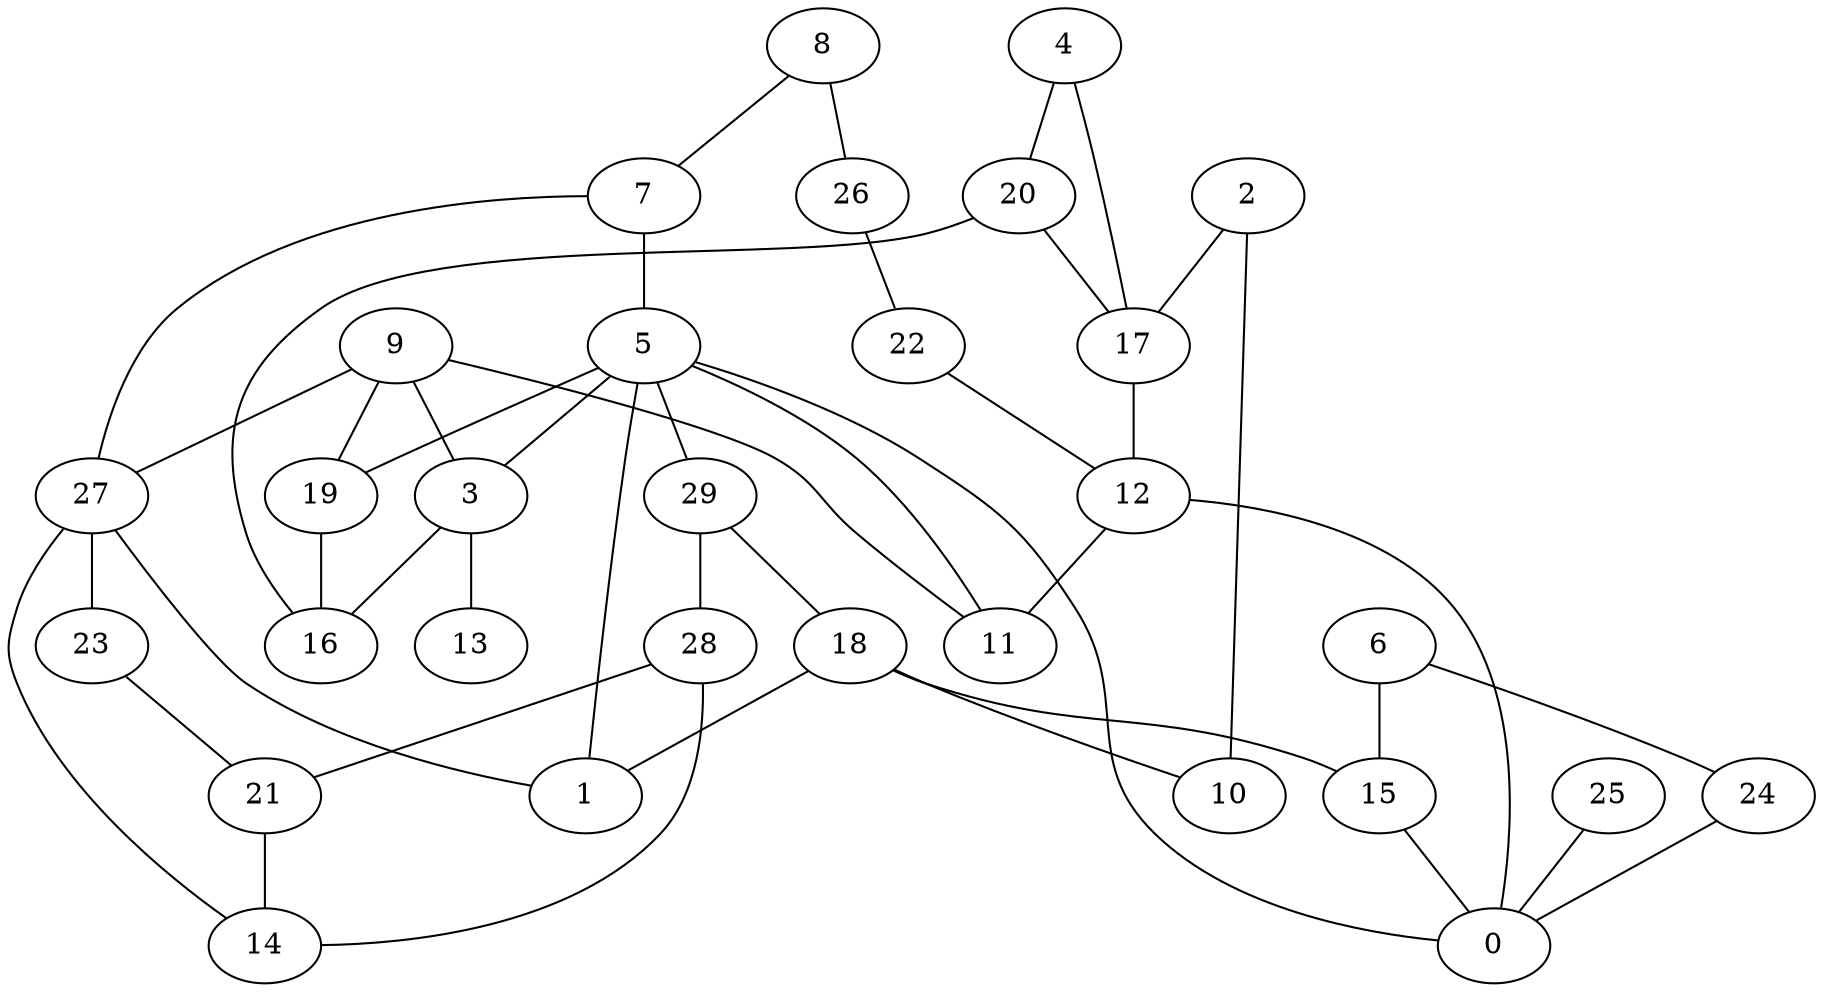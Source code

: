 digraph GG_graph {

subgraph G_graph {
edge [color = black]
"12" -> "11" [dir = none]
"12" -> "0" [dir = none]
"27" -> "14" [dir = none]
"27" -> "23" [dir = none]
"29" -> "18" [dir = none]
"22" -> "12" [dir = none]
"9" -> "19" [dir = none]
"9" -> "27" [dir = none]
"18" -> "1" [dir = none]
"18" -> "10" [dir = none]
"18" -> "15" [dir = none]
"5" -> "3" [dir = none]
"5" -> "0" [dir = none]
"5" -> "29" [dir = none]
"8" -> "7" [dir = none]
"7" -> "27" [dir = none]
"7" -> "5" [dir = none]
"17" -> "12" [dir = none]
"28" -> "21" [dir = none]
"23" -> "21" [dir = none]
"20" -> "16" [dir = none]
"24" -> "0" [dir = none]
"3" -> "16" [dir = none]
"3" -> "13" [dir = none]
"6" -> "15" [dir = none]
"26" -> "22" [dir = none]
"2" -> "10" [dir = none]
"25" -> "0" [dir = none]
"4" -> "20" [dir = none]
"5" -> "1" [dir = none]
"28" -> "14" [dir = none]
"20" -> "17" [dir = none]
"8" -> "26" [dir = none]
"5" -> "11" [dir = none]
"27" -> "1" [dir = none]
"9" -> "11" [dir = none]
"29" -> "28" [dir = none]
"4" -> "17" [dir = none]
"15" -> "0" [dir = none]
"5" -> "19" [dir = none]
"9" -> "3" [dir = none]
"6" -> "24" [dir = none]
"21" -> "14" [dir = none]
"2" -> "17" [dir = none]
"19" -> "16" [dir = none]
}

}
